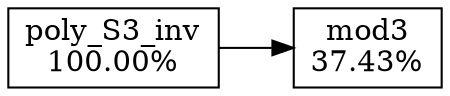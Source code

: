 digraph G {
  rankdir=LR;
  {
    node [shape=box]
    poly_S3_inv[label="poly_S3_inv\n100.00%"]
    mod3[label="mod3\n37.43%"]
  }
  poly_S3_inv -> mod3
}
